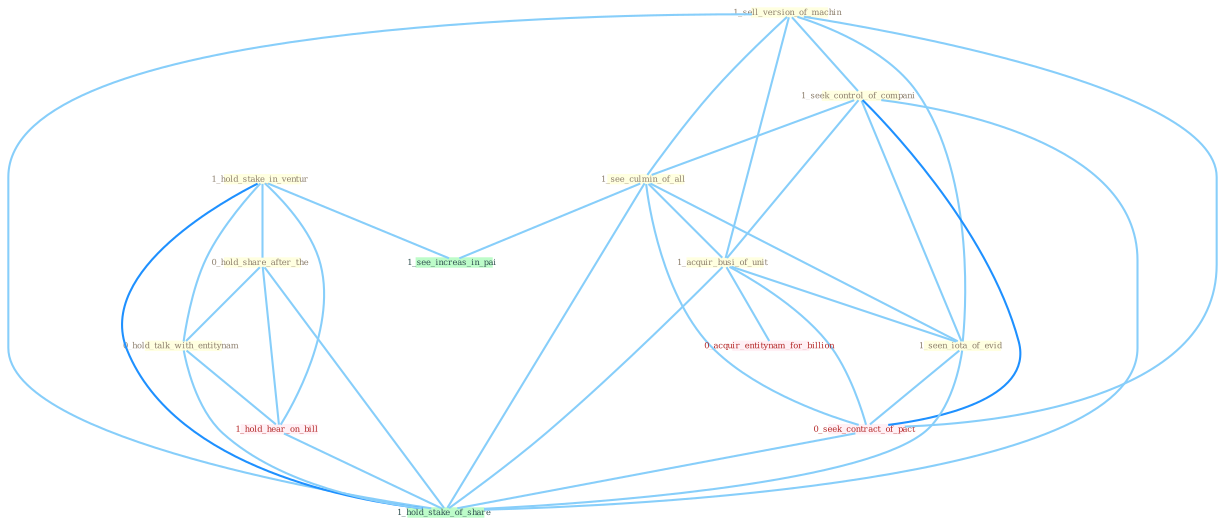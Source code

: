 Graph G{ 
    node
    [shape=polygon,style=filled,width=.5,height=.06,color="#BDFCC9",fixedsize=true,fontsize=4,
    fontcolor="#2f4f4f"];
    {node
    [color="#ffffe0", fontcolor="#8b7d6b"] "1_sell_version_of_machin " "1_seek_control_of_compani " "1_see_culmin_of_all " "1_hold_stake_in_ventur " "0_hold_share_after_the " "0_hold_talk_with_entitynam " "1_acquir_busi_of_unit " "1_seen_iota_of_evid "}
{node [color="#fff0f5", fontcolor="#b22222"] "0_seek_contract_of_pact " "0_acquir_entitynam_for_billion " "1_hold_hear_on_bill "}
edge [color="#B0E2FF"];

	"1_sell_version_of_machin " -- "1_seek_control_of_compani " [w="1", color="#87cefa" ];
	"1_sell_version_of_machin " -- "1_see_culmin_of_all " [w="1", color="#87cefa" ];
	"1_sell_version_of_machin " -- "1_acquir_busi_of_unit " [w="1", color="#87cefa" ];
	"1_sell_version_of_machin " -- "1_seen_iota_of_evid " [w="1", color="#87cefa" ];
	"1_sell_version_of_machin " -- "0_seek_contract_of_pact " [w="1", color="#87cefa" ];
	"1_sell_version_of_machin " -- "1_hold_stake_of_share " [w="1", color="#87cefa" ];
	"1_seek_control_of_compani " -- "1_see_culmin_of_all " [w="1", color="#87cefa" ];
	"1_seek_control_of_compani " -- "1_acquir_busi_of_unit " [w="1", color="#87cefa" ];
	"1_seek_control_of_compani " -- "1_seen_iota_of_evid " [w="1", color="#87cefa" ];
	"1_seek_control_of_compani " -- "0_seek_contract_of_pact " [w="2", color="#1e90ff" , len=0.8];
	"1_seek_control_of_compani " -- "1_hold_stake_of_share " [w="1", color="#87cefa" ];
	"1_see_culmin_of_all " -- "1_acquir_busi_of_unit " [w="1", color="#87cefa" ];
	"1_see_culmin_of_all " -- "1_seen_iota_of_evid " [w="1", color="#87cefa" ];
	"1_see_culmin_of_all " -- "0_seek_contract_of_pact " [w="1", color="#87cefa" ];
	"1_see_culmin_of_all " -- "1_see_increas_in_pai " [w="1", color="#87cefa" ];
	"1_see_culmin_of_all " -- "1_hold_stake_of_share " [w="1", color="#87cefa" ];
	"1_hold_stake_in_ventur " -- "0_hold_share_after_the " [w="1", color="#87cefa" ];
	"1_hold_stake_in_ventur " -- "0_hold_talk_with_entitynam " [w="1", color="#87cefa" ];
	"1_hold_stake_in_ventur " -- "1_see_increas_in_pai " [w="1", color="#87cefa" ];
	"1_hold_stake_in_ventur " -- "1_hold_hear_on_bill " [w="1", color="#87cefa" ];
	"1_hold_stake_in_ventur " -- "1_hold_stake_of_share " [w="2", color="#1e90ff" , len=0.8];
	"0_hold_share_after_the " -- "0_hold_talk_with_entitynam " [w="1", color="#87cefa" ];
	"0_hold_share_after_the " -- "1_hold_hear_on_bill " [w="1", color="#87cefa" ];
	"0_hold_share_after_the " -- "1_hold_stake_of_share " [w="1", color="#87cefa" ];
	"0_hold_talk_with_entitynam " -- "1_hold_hear_on_bill " [w="1", color="#87cefa" ];
	"0_hold_talk_with_entitynam " -- "1_hold_stake_of_share " [w="1", color="#87cefa" ];
	"1_acquir_busi_of_unit " -- "1_seen_iota_of_evid " [w="1", color="#87cefa" ];
	"1_acquir_busi_of_unit " -- "0_seek_contract_of_pact " [w="1", color="#87cefa" ];
	"1_acquir_busi_of_unit " -- "0_acquir_entitynam_for_billion " [w="1", color="#87cefa" ];
	"1_acquir_busi_of_unit " -- "1_hold_stake_of_share " [w="1", color="#87cefa" ];
	"1_seen_iota_of_evid " -- "0_seek_contract_of_pact " [w="1", color="#87cefa" ];
	"1_seen_iota_of_evid " -- "1_hold_stake_of_share " [w="1", color="#87cefa" ];
	"0_seek_contract_of_pact " -- "1_hold_stake_of_share " [w="1", color="#87cefa" ];
	"1_hold_hear_on_bill " -- "1_hold_stake_of_share " [w="1", color="#87cefa" ];
}